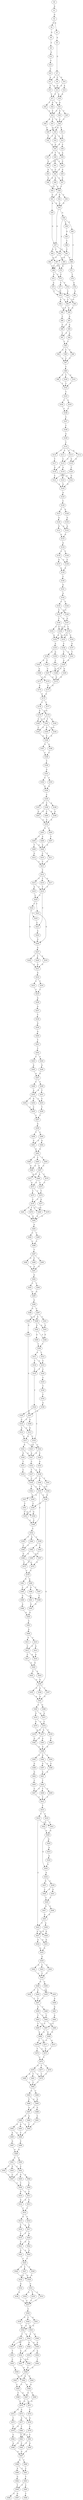 strict digraph  {
	S0 -> S1 [ label = A ];
	S1 -> S2 [ label = G ];
	S2 -> S3 [ label = G ];
	S2 -> S4 [ label = G ];
	S3 -> S5 [ label = A ];
	S4 -> S6 [ label = G ];
	S5 -> S7 [ label = G ];
	S6 -> S8 [ label = T ];
	S7 -> S9 [ label = C ];
	S7 -> S10 [ label = G ];
	S7 -> S11 [ label = A ];
	S8 -> S12 [ label = G ];
	S9 -> S13 [ label = G ];
	S10 -> S14 [ label = A ];
	S10 -> S13 [ label = G ];
	S11 -> S15 [ label = C ];
	S11 -> S13 [ label = G ];
	S12 -> S16 [ label = C ];
	S13 -> S17 [ label = C ];
	S13 -> S18 [ label = A ];
	S14 -> S18 [ label = A ];
	S15 -> S17 [ label = C ];
	S16 -> S19 [ label = C ];
	S17 -> S20 [ label = T ];
	S17 -> S21 [ label = A ];
	S17 -> S22 [ label = G ];
	S18 -> S21 [ label = A ];
	S19 -> S11 [ label = A ];
	S20 -> S23 [ label = C ];
	S21 -> S24 [ label = G ];
	S21 -> S23 [ label = C ];
	S21 -> S25 [ label = T ];
	S22 -> S23 [ label = C ];
	S23 -> S26 [ label = C ];
	S23 -> S27 [ label = T ];
	S23 -> S28 [ label = A ];
	S24 -> S26 [ label = C ];
	S25 -> S26 [ label = C ];
	S26 -> S29 [ label = C ];
	S26 -> S30 [ label = G ];
	S26 -> S31 [ label = A ];
	S27 -> S30 [ label = G ];
	S28 -> S29 [ label = C ];
	S29 -> S32 [ label = T ];
	S30 -> S33 [ label = C ];
	S30 -> S32 [ label = T ];
	S30 -> S34 [ label = A ];
	S31 -> S33 [ label = C ];
	S32 -> S35 [ label = G ];
	S33 -> S36 [ label = C ];
	S33 -> S35 [ label = G ];
	S34 -> S35 [ label = G ];
	S35 -> S37 [ label = G ];
	S35 -> S38 [ label = T ];
	S35 -> S39 [ label = A ];
	S36 -> S39 [ label = A ];
	S37 -> S40 [ label = G ];
	S38 -> S41 [ label = T ];
	S38 -> S42 [ label = C ];
	S39 -> S42 [ label = C ];
	S39 -> S40 [ label = G ];
	S40 -> S43 [ label = G ];
	S40 -> S44 [ label = C ];
	S41 -> S44 [ label = C ];
	S42 -> S44 [ label = C ];
	S42 -> S45 [ label = A ];
	S43 -> S46 [ label = G ];
	S44 -> S46 [ label = G ];
	S44 -> S47 [ label = C ];
	S44 -> S48 [ label = A ];
	S45 -> S47 [ label = C ];
	S46 -> S49 [ label = C ];
	S47 -> S49 [ label = C ];
	S48 -> S50 [ label = G ];
	S48 -> S49 [ label = C ];
	S49 -> S51 [ label = C ];
	S49 -> S52 [ label = G ];
	S49 -> S53 [ label = T ];
	S50 -> S51 [ label = C ];
	S51 -> S54 [ label = G ];
	S51 -> S55 [ label = A ];
	S52 -> S54 [ label = G ];
	S53 -> S54 [ label = G ];
	S54 -> S56 [ label = A ];
	S54 -> S57 [ label = G ];
	S55 -> S57 [ label = G ];
	S56 -> S58 [ label = C ];
	S56 -> S59 [ label = T ];
	S56 -> S60 [ label = G ];
	S57 -> S61 [ label = C ];
	S57 -> S59 [ label = T ];
	S57 -> S62 [ label = A ];
	S58 -> S63 [ label = G ];
	S59 -> S64 [ label = T ];
	S59 -> S65 [ label = A ];
	S60 -> S66 [ label = C ];
	S61 -> S66 [ label = C ];
	S61 -> S67 [ label = G ];
	S62 -> S67 [ label = G ];
	S63 -> S68 [ label = C ];
	S64 -> S69 [ label = C ];
	S65 -> S70 [ label = G ];
	S66 -> S71 [ label = A ];
	S66 -> S69 [ label = C ];
	S67 -> S70 [ label = G ];
	S67 -> S69 [ label = C ];
	S68 -> S61 [ label = C ];
	S69 -> S72 [ label = G ];
	S69 -> S73 [ label = C ];
	S70 -> S73 [ label = C ];
	S71 -> S74 [ label = T ];
	S72 -> S75 [ label = A ];
	S73 -> S76 [ label = T ];
	S73 -> S77 [ label = C ];
	S74 -> S78 [ label = G ];
	S75 -> S79 [ label = T ];
	S75 -> S80 [ label = C ];
	S76 -> S80 [ label = C ];
	S77 -> S79 [ label = T ];
	S78 -> S81 [ label = G ];
	S79 -> S82 [ label = G ];
	S79 -> S83 [ label = C ];
	S80 -> S83 [ label = C ];
	S80 -> S84 [ label = T ];
	S81 -> S83 [ label = C ];
	S82 -> S85 [ label = G ];
	S83 -> S85 [ label = G ];
	S83 -> S86 [ label = T ];
	S84 -> S85 [ label = G ];
	S85 -> S87 [ label = G ];
	S86 -> S88 [ label = C ];
	S87 -> S89 [ label = C ];
	S87 -> S90 [ label = A ];
	S88 -> S89 [ label = C ];
	S89 -> S91 [ label = C ];
	S90 -> S92 [ label = A ];
	S90 -> S91 [ label = C ];
	S91 -> S93 [ label = T ];
	S92 -> S93 [ label = T ];
	S93 -> S94 [ label = G ];
	S93 -> S95 [ label = C ];
	S93 -> S96 [ label = T ];
	S94 -> S97 [ label = C ];
	S95 -> S97 [ label = C ];
	S96 -> S97 [ label = C ];
	S97 -> S98 [ label = C ];
	S98 -> S99 [ label = C ];
	S98 -> S100 [ label = T ];
	S98 -> S101 [ label = G ];
	S99 -> S102 [ label = T ];
	S100 -> S102 [ label = T ];
	S101 -> S102 [ label = T ];
	S102 -> S103 [ label = T ];
	S103 -> S104 [ label = T ];
	S103 -> S105 [ label = C ];
	S104 -> S106 [ label = T ];
	S105 -> S106 [ label = T ];
	S106 -> S107 [ label = C ];
	S107 -> S108 [ label = C ];
	S108 -> S109 [ label = A ];
	S109 -> S110 [ label = C ];
	S110 -> S111 [ label = C ];
	S110 -> S112 [ label = G ];
	S110 -> S113 [ label = A ];
	S110 -> S114 [ label = T ];
	S111 -> S115 [ label = C ];
	S112 -> S116 [ label = G ];
	S113 -> S115 [ label = C ];
	S113 -> S116 [ label = G ];
	S114 -> S117 [ label = T ];
	S115 -> S118 [ label = G ];
	S115 -> S119 [ label = A ];
	S116 -> S120 [ label = C ];
	S117 -> S118 [ label = G ];
	S118 -> S121 [ label = C ];
	S118 -> S122 [ label = G ];
	S119 -> S123 [ label = A ];
	S120 -> S122 [ label = G ];
	S120 -> S121 [ label = C ];
	S121 -> S124 [ label = G ];
	S122 -> S124 [ label = G ];
	S123 -> S124 [ label = G ];
	S124 -> S125 [ label = A ];
	S125 -> S126 [ label = C ];
	S126 -> S127 [ label = C ];
	S126 -> S128 [ label = A ];
	S127 -> S129 [ label = A ];
	S128 -> S130 [ label = G ];
	S129 -> S131 [ label = G ];
	S129 -> S132 [ label = A ];
	S130 -> S132 [ label = A ];
	S131 -> S133 [ label = G ];
	S132 -> S133 [ label = G ];
	S133 -> S134 [ label = A ];
	S134 -> S135 [ label = C ];
	S134 -> S136 [ label = T ];
	S135 -> S137 [ label = A ];
	S135 -> S138 [ label = C ];
	S136 -> S138 [ label = C ];
	S137 -> S139 [ label = A ];
	S138 -> S139 [ label = A ];
	S139 -> S140 [ label = C ];
	S140 -> S141 [ label = G ];
	S141 -> S142 [ label = A ];
	S142 -> S143 [ label = C ];
	S142 -> S144 [ label = T ];
	S143 -> S145 [ label = C ];
	S143 -> S146 [ label = A ];
	S144 -> S145 [ label = C ];
	S145 -> S147 [ label = G ];
	S145 -> S148 [ label = T ];
	S146 -> S147 [ label = G ];
	S147 -> S149 [ label = G ];
	S147 -> S150 [ label = C ];
	S148 -> S149 [ label = G ];
	S148 -> S151 [ label = T ];
	S148 -> S150 [ label = C ];
	S149 -> S152 [ label = A ];
	S149 -> S153 [ label = G ];
	S150 -> S154 [ label = C ];
	S150 -> S152 [ label = A ];
	S150 -> S153 [ label = G ];
	S151 -> S152 [ label = A ];
	S152 -> S155 [ label = A ];
	S153 -> S156 [ label = C ];
	S154 -> S157 [ label = G ];
	S155 -> S158 [ label = A ];
	S155 -> S159 [ label = G ];
	S156 -> S160 [ label = C ];
	S156 -> S161 [ label = T ];
	S157 -> S161 [ label = T ];
	S158 -> S162 [ label = A ];
	S158 -> S163 [ label = T ];
	S159 -> S164 [ label = C ];
	S160 -> S165 [ label = G ];
	S161 -> S165 [ label = G ];
	S162 -> S166 [ label = A ];
	S163 -> S167 [ label = C ];
	S164 -> S168 [ label = T ];
	S165 -> S168 [ label = T ];
	S165 -> S169 [ label = G ];
	S165 -> S167 [ label = C ];
	S166 -> S170 [ label = C ];
	S167 -> S171 [ label = A ];
	S167 -> S172 [ label = G ];
	S168 -> S172 [ label = G ];
	S169 -> S172 [ label = G ];
	S170 -> S173 [ label = G ];
	S171 -> S174 [ label = A ];
	S172 -> S173 [ label = G ];
	S173 -> S175 [ label = A ];
	S174 -> S175 [ label = A ];
	S175 -> S176 [ label = C ];
	S175 -> S177 [ label = T ];
	S176 -> S178 [ label = A ];
	S176 -> S179 [ label = G ];
	S177 -> S179 [ label = G ];
	S178 -> S180 [ label = C ];
	S178 -> S181 [ label = T ];
	S178 -> S182 [ label = A ];
	S179 -> S181 [ label = T ];
	S179 -> S180 [ label = C ];
	S180 -> S183 [ label = C ];
	S181 -> S183 [ label = C ];
	S181 -> S184 [ label = A ];
	S181 -> S185 [ label = G ];
	S182 -> S185 [ label = G ];
	S183 -> S186 [ label = A ];
	S184 -> S186 [ label = A ];
	S185 -> S186 [ label = A ];
	S186 -> S187 [ label = G ];
	S186 -> S188 [ label = A ];
	S187 -> S189 [ label = C ];
	S188 -> S189 [ label = C ];
	S189 -> S190 [ label = T ];
	S190 -> S191 [ label = G ];
	S191 -> S192 [ label = C ];
	S191 -> S193 [ label = T ];
	S192 -> S194 [ label = G ];
	S193 -> S194 [ label = G ];
	S194 -> S195 [ label = C ];
	S195 -> S196 [ label = C ];
	S195 -> S197 [ label = G ];
	S195 -> S198 [ label = A ];
	S196 -> S199 [ label = A ];
	S196 -> S200 [ label = C ];
	S196 -> S201 [ label = G ];
	S197 -> S201 [ label = G ];
	S198 -> S199 [ label = A ];
	S199 -> S202 [ label = A ];
	S200 -> S202 [ label = A ];
	S201 -> S202 [ label = A ];
	S202 -> S203 [ label = G ];
	S202 -> S204 [ label = C ];
	S203 -> S205 [ label = C ];
	S203 -> S206 [ label = A ];
	S204 -> S207 [ label = T ];
	S205 -> S208 [ label = A ];
	S205 -> S209 [ label = T ];
	S206 -> S208 [ label = A ];
	S207 -> S208 [ label = A ];
	S208 -> S210 [ label = C ];
	S208 -> S211 [ label = T ];
	S209 -> S212 [ label = G ];
	S210 -> S213 [ label = C ];
	S211 -> S213 [ label = C ];
	S212 -> S213 [ label = C ];
	S213 -> S214 [ label = T ];
	S214 -> S215 [ label = C ];
	S214 -> S216 [ label = T ];
	S214 -> S217 [ label = G ];
	S215 -> S218 [ label = T ];
	S215 -> S219 [ label = A ];
	S216 -> S218 [ label = T ];
	S217 -> S218 [ label = T ];
	S218 -> S220 [ label = C ];
	S218 -> S221 [ label = C ];
	S219 -> S220 [ label = C ];
	S220 -> S222 [ label = C ];
	S220 -> S223 [ label = T ];
	S221 -> S224 [ label = A ];
	S222 -> S225 [ label = G ];
	S222 -> S226 [ label = G ];
	S223 -> S226 [ label = G ];
	S224 -> S226 [ label = G ];
	S225 -> S221 [ label = C ];
	S226 -> S227 [ label = G ];
	S227 -> S228 [ label = T ];
	S227 -> S229 [ label = C ];
	S227 -> S230 [ label = A ];
	S228 -> S231 [ label = G ];
	S229 -> S231 [ label = G ];
	S230 -> S231 [ label = G ];
	S231 -> S232 [ label = G ];
	S232 -> S233 [ label = C ];
	S232 -> S234 [ label = T ];
	S233 -> S235 [ label = T ];
	S234 -> S235 [ label = T ];
	S235 -> S236 [ label = G ];
	S236 -> S237 [ label = G ];
	S237 -> S238 [ label = T ];
	S238 -> S239 [ label = G ];
	S239 -> S240 [ label = G ];
	S240 -> S241 [ label = T ];
	S241 -> S242 [ label = T ];
	S242 -> S243 [ label = C ];
	S242 -> S244 [ label = T ];
	S243 -> S245 [ label = A ];
	S244 -> S246 [ label = G ];
	S245 -> S247 [ label = G ];
	S246 -> S247 [ label = G ];
	S247 -> S248 [ label = C ];
	S247 -> S249 [ label = T ];
	S248 -> S250 [ label = A ];
	S249 -> S251 [ label = T ];
	S249 -> S250 [ label = A ];
	S250 -> S252 [ label = G ];
	S250 -> S253 [ label = C ];
	S250 -> S254 [ label = A ];
	S251 -> S253 [ label = C ];
	S252 -> S255 [ label = C ];
	S253 -> S256 [ label = T ];
	S254 -> S255 [ label = C ];
	S255 -> S257 [ label = T ];
	S256 -> S257 [ label = T ];
	S257 -> S258 [ label = G ];
	S258 -> S259 [ label = T ];
	S258 -> S260 [ label = C ];
	S259 -> S261 [ label = G ];
	S260 -> S261 [ label = G ];
	S260 -> S262 [ label = A ];
	S261 -> S263 [ label = G ];
	S262 -> S263 [ label = G ];
	S263 -> S264 [ label = T ];
	S263 -> S265 [ label = C ];
	S263 -> S266 [ label = A ];
	S264 -> S267 [ label = C ];
	S265 -> S268 [ label = G ];
	S265 -> S267 [ label = C ];
	S266 -> S268 [ label = G ];
	S267 -> S269 [ label = A ];
	S267 -> S270 [ label = C ];
	S267 -> S271 [ label = G ];
	S268 -> S269 [ label = A ];
	S269 -> S272 [ label = C ];
	S269 -> S273 [ label = G ];
	S270 -> S272 [ label = C ];
	S271 -> S273 [ label = G ];
	S272 -> S274 [ label = T ];
	S273 -> S274 [ label = T ];
	S273 -> S275 [ label = C ];
	S274 -> S276 [ label = C ];
	S274 -> S277 [ label = G ];
	S275 -> S276 [ label = C ];
	S276 -> S278 [ label = C ];
	S276 -> S279 [ label = T ];
	S276 -> S280 [ label = G ];
	S276 -> S281 [ label = A ];
	S277 -> S280 [ label = G ];
	S278 -> S282 [ label = A ];
	S279 -> S282 [ label = A ];
	S280 -> S282 [ label = A ];
	S281 -> S282 [ label = A ];
	S282 -> S283 [ label = A ];
	S283 -> S284 [ label = C ];
	S283 -> S285 [ label = T ];
	S284 -> S286 [ label = C ];
	S285 -> S286 [ label = C ];
	S286 -> S287 [ label = T ];
	S287 -> S288 [ label = G ];
	S287 -> S289 [ label = C ];
	S287 -> S290 [ label = T ];
	S288 -> S291 [ label = A ];
	S289 -> S291 [ label = A ];
	S290 -> S291 [ label = A ];
	S291 -> S292 [ label = A ];
	S292 -> S293 [ label = C ];
	S292 -> S294 [ label = T ];
	S293 -> S295 [ label = G ];
	S294 -> S295 [ label = G ];
	S295 -> S296 [ label = G ];
	S296 -> S297 [ label = C ];
	S296 -> S298 [ label = G ];
	S297 -> S299 [ label = A ];
	S297 -> S300 [ label = A ];
	S297 -> S301 [ label = C ];
	S298 -> S299 [ label = A ];
	S299 -> S302 [ label = G ];
	S299 -> S303 [ label = A ];
	S300 -> S304 [ label = G ];
	S301 -> S303 [ label = A ];
	S302 -> S305 [ label = A ];
	S302 -> S306 [ label = G ];
	S303 -> S306 [ label = G ];
	S304 -> S307 [ label = G ];
	S305 -> S308 [ label = T ];
	S306 -> S308 [ label = T ];
	S307 -> S309 [ label = A ];
	S307 -> S310 [ label = C ];
	S308 -> S311 [ label = A ];
	S308 -> S312 [ label = T ];
	S309 -> S313 [ label = G ];
	S310 -> S314 [ label = A ];
	S310 -> S313 [ label = G ];
	S311 -> S315 [ label = C ];
	S311 -> S316 [ label = T ];
	S312 -> S315 [ label = C ];
	S313 -> S317 [ label = G ];
	S313 -> S318 [ label = C ];
	S314 -> S317 [ label = G ];
	S315 -> S319 [ label = T ];
	S315 -> S320 [ label = C ];
	S316 -> S319 [ label = T ];
	S317 -> S321 [ label = A ];
	S317 -> S322 [ label = C ];
	S318 -> S323 [ label = G ];
	S318 -> S322 [ label = C ];
	S319 -> S324 [ label = T ];
	S320 -> S325 [ label = C ];
	S321 -> S326 [ label = G ];
	S321 -> S327 [ label = A ];
	S322 -> S328 [ label = C ];
	S322 -> S327 [ label = A ];
	S323 -> S327 [ label = A ];
	S324 -> S329 [ label = C ];
	S324 -> S318 [ label = C ];
	S325 -> S330 [ label = T ];
	S326 -> S331 [ label = T ];
	S327 -> S332 [ label = C ];
	S328 -> S333 [ label = G ];
	S329 -> S310 [ label = C ];
	S330 -> S334 [ label = C ];
	S331 -> S335 [ label = C ];
	S332 -> S336 [ label = A ];
	S332 -> S337 [ label = T ];
	S333 -> S336 [ label = A ];
	S334 -> S338 [ label = A ];
	S335 -> S339 [ label = C ];
	S336 -> S340 [ label = G ];
	S336 -> S339 [ label = C ];
	S336 -> S341 [ label = T ];
	S337 -> S339 [ label = C ];
	S338 -> S307 [ label = G ];
	S339 -> S342 [ label = T ];
	S339 -> S343 [ label = C ];
	S340 -> S343 [ label = C ];
	S340 -> S344 [ label = G ];
	S341 -> S343 [ label = C ];
	S342 -> S345 [ label = C ];
	S343 -> S346 [ label = G ];
	S343 -> S347 [ label = A ];
	S343 -> S348 [ label = C ];
	S344 -> S346 [ label = G ];
	S345 -> S349 [ label = C ];
	S346 -> S349 [ label = C ];
	S346 -> S350 [ label = G ];
	S347 -> S351 [ label = T ];
	S348 -> S352 [ label = C ];
	S349 -> S353 [ label = T ];
	S349 -> S354 [ label = G ];
	S350 -> S355 [ label = G ];
	S350 -> S356 [ label = A ];
	S350 -> S357 [ label = T ];
	S351 -> S354 [ label = G ];
	S351 -> S353 [ label = T ];
	S352 -> S358 [ label = C ];
	S352 -> S359 [ label = T ];
	S352 -> S360 [ label = A ];
	S353 -> S348 [ label = C ];
	S354 -> S348 [ label = C ];
	S355 -> S361 [ label = A ];
	S356 -> S361 [ label = A ];
	S357 -> S361 [ label = A ];
	S358 -> S362 [ label = A ];
	S358 -> S363 [ label = T ];
	S359 -> S364 [ label = C ];
	S360 -> S364 [ label = C ];
	S361 -> S365 [ label = A ];
	S361 -> S366 [ label = G ];
	S362 -> S367 [ label = A ];
	S362 -> S368 [ label = G ];
	S363 -> S369 [ label = C ];
	S364 -> S368 [ label = G ];
	S365 -> S370 [ label = G ];
	S365 -> S371 [ label = A ];
	S366 -> S371 [ label = A ];
	S367 -> S372 [ label = G ];
	S368 -> S373 [ label = C ];
	S368 -> S372 [ label = G ];
	S369 -> S373 [ label = C ];
	S370 -> S374 [ label = C ];
	S370 -> S375 [ label = A ];
	S371 -> S374 [ label = C ];
	S372 -> S376 [ label = C ];
	S373 -> S376 [ label = C ];
	S374 -> S377 [ label = A ];
	S374 -> S378 [ label = C ];
	S374 -> S379 [ label = G ];
	S375 -> S377 [ label = A ];
	S376 -> S380 [ label = A ];
	S376 -> S381 [ label = G ];
	S377 -> S382 [ label = G ];
	S377 -> S383 [ label = A ];
	S378 -> S384 [ label = C ];
	S379 -> S382 [ label = G ];
	S380 -> S385 [ label = C ];
	S380 -> S386 [ label = G ];
	S380 -> S387 [ label = T ];
	S381 -> S385 [ label = C ];
	S382 -> S388 [ label = G ];
	S383 -> S388 [ label = G ];
	S384 -> S388 [ label = G ];
	S385 -> S389 [ label = C ];
	S385 -> S390 [ label = G ];
	S386 -> S391 [ label = A ];
	S387 -> S389 [ label = C ];
	S388 -> S392 [ label = G ];
	S388 -> S393 [ label = A ];
	S388 -> S394 [ label = C ];
	S389 -> S395 [ label = G ];
	S390 -> S396 [ label = A ];
	S391 -> S395 [ label = G ];
	S392 -> S397 [ label = A ];
	S392 -> S398 [ label = C ];
	S393 -> S399 [ label = G ];
	S394 -> S398 [ label = C ];
	S395 -> S400 [ label = G ];
	S396 -> S400 [ label = G ];
	S397 -> S401 [ label = A ];
	S398 -> S401 [ label = A ];
	S399 -> S402 [ label = G ];
	S400 -> S403 [ label = C ];
	S401 -> S404 [ label = T ];
	S402 -> S405 [ label = C ];
	S403 -> S406 [ label = A ];
	S404 -> S407 [ label = C ];
	S404 -> S408 [ label = T ];
	S404 -> S409 [ label = G ];
	S405 -> S407 [ label = C ];
	S406 -> S410 [ label = C ];
	S406 -> S411 [ label = G ];
	S407 -> S412 [ label = T ];
	S408 -> S412 [ label = T ];
	S409 -> S412 [ label = T ];
	S410 -> S413 [ label = C ];
	S410 -> S414 [ label = G ];
	S411 -> S413 [ label = C ];
	S412 -> S415 [ label = T ];
	S413 -> S416 [ label = A ];
	S413 -> S417 [ label = C ];
	S414 -> S416 [ label = A ];
	S415 -> S418 [ label = C ];
	S415 -> S419 [ label = T ];
	S416 -> S420 [ label = G ];
	S417 -> S420 [ label = G ];
	S418 -> S421 [ label = T ];
	S418 -> S422 [ label = C ];
	S419 -> S421 [ label = T ];
	S419 -> S423 [ label = C ];
	S420 -> S424 [ label = A ];
	S420 -> S425 [ label = C ];
	S421 -> S426 [ label = G ];
	S422 -> S426 [ label = G ];
	S423 -> S427 [ label = A ];
	S423 -> S428 [ label = G ];
	S424 -> S350 [ label = G ];
	S425 -> S350 [ label = G ];
	S426 -> S429 [ label = G ];
	S426 -> S430 [ label = G ];
	S427 -> S431 [ label = G ];
	S427 -> S432 [ label = A ];
	S428 -> S431 [ label = G ];
	S429 -> S433 [ label = A ];
	S430 -> S434 [ label = A ];
	S431 -> S435 [ label = G ];
	S432 -> S435 [ label = G ];
	S433 -> S436 [ label = A ];
	S434 -> S437 [ label = G ];
	S434 -> S438 [ label = C ];
	S435 -> S439 [ label = G ];
	S436 -> S430 [ label = G ];
	S437 -> S440 [ label = C ];
	S438 -> S441 [ label = G ];
	S438 -> S440 [ label = C ];
	S439 -> S442 [ label = A ];
	S439 -> S443 [ label = C ];
	S439 -> S444 [ label = G ];
	S440 -> S445 [ label = T ];
	S441 -> S445 [ label = T ];
	S442 -> S446 [ label = C ];
	S443 -> S446 [ label = C ];
	S444 -> S446 [ label = C ];
	S445 -> S447 [ label = G ];
	S445 -> S448 [ label = C ];
	S446 -> S449 [ label = G ];
	S446 -> S450 [ label = A ];
	S447 -> S451 [ label = G ];
	S448 -> S451 [ label = G ];
	S449 -> S452 [ label = T ];
	S449 -> S453 [ label = G ];
	S449 -> S454 [ label = C ];
	S450 -> S455 [ label = A ];
	S451 -> S456 [ label = A ];
	S451 -> S423 [ label = C ];
	S452 -> S457 [ label = T ];
	S453 -> S458 [ label = A ];
	S454 -> S457 [ label = T ];
	S455 -> S457 [ label = T ];
	S456 -> S428 [ label = G ];
	S456 -> S427 [ label = A ];
	S457 -> S459 [ label = A ];
	S457 -> S460 [ label = T ];
	S458 -> S461 [ label = G ];
	S459 -> S462 [ label = C ];
	S459 -> S463 [ label = T ];
	S460 -> S462 [ label = C ];
	S461 -> S464 [ label = A ];
	S462 -> S465 [ label = T ];
	S462 -> S466 [ label = G ];
	S463 -> S467 [ label = C ];
	S463 -> S465 [ label = T ];
	S464 -> S467 [ label = C ];
	S465 -> S468 [ label = A ];
	S466 -> S469 [ label = G ];
	S467 -> S469 [ label = G ];
	S467 -> S468 [ label = A ];
	S468 -> S470 [ label = C ];
	S468 -> S471 [ label = T ];
	S469 -> S470 [ label = C ];
	S469 -> S472 [ label = G ];
	S470 -> S473 [ label = C ];
	S470 -> S474 [ label = T ];
	S471 -> S473 [ label = C ];
	S472 -> S473 [ label = C ];
	S473 -> S475 [ label = C ];
	S474 -> S475 [ label = C ];
	S475 -> S476 [ label = G ];
	S475 -> S477 [ label = T ];
	S475 -> S478 [ label = C ];
	S476 -> S479 [ label = C ];
	S476 -> S480 [ label = G ];
	S476 -> S481 [ label = T ];
	S477 -> S479 [ label = C ];
	S478 -> S479 [ label = C ];
	S479 -> S482 [ label = T ];
	S480 -> S482 [ label = T ];
	S481 -> S482 [ label = T ];
	S482 -> S483 [ label = G ];
	S482 -> S484 [ label = C ];
	S483 -> S485 [ label = A ];
	S483 -> S486 [ label = C ];
	S484 -> S485 [ label = A ];
	S485 -> S487 [ label = A ];
	S485 -> S488 [ label = G ];
	S486 -> S487 [ label = A ];
	S487 -> S489 [ label = G ];
	S487 -> S490 [ label = A ];
	S488 -> S491 [ label = C ];
	S489 -> S492 [ label = A ];
	S489 -> S493 [ label = G ];
	S489 -> S494 [ label = T ];
	S490 -> S494 [ label = T ];
	S491 -> S494 [ label = T ];
	S492 -> S495 [ label = A ];
	S492 -> S496 [ label = C ];
	S493 -> S496 [ label = C ];
	S494 -> S496 [ label = C ];
	S495 -> S497 [ label = G ];
	S496 -> S498 [ label = C ];
	S497 -> S499 [ label = A ];
	S498 -> S499 [ label = A ];
	S499 -> S500 [ label = G ];
	S499 -> S501 [ label = C ];
	S500 -> S502 [ label = C ];
	S501 -> S503 [ label = G ];
	S501 -> S502 [ label = C ];
	S501 -> S504 [ label = T ];
	S502 -> S505 [ label = G ];
	S502 -> S506 [ label = A ];
	S502 -> S507 [ label = C ];
	S503 -> S507 [ label = C ];
	S504 -> S507 [ label = C ];
	S505 -> S508 [ label = T ];
	S506 -> S509 [ label = C ];
	S507 -> S508 [ label = T ];
	S508 -> S510 [ label = G ];
	S508 -> S511 [ label = C ];
	S509 -> S511 [ label = C ];
	S510 -> S512 [ label = A ];
	S511 -> S513 [ label = C ];
	S511 -> S512 [ label = A ];
	S512 -> S514 [ label = T ];
	S513 -> S514 [ label = T ];
	S514 -> S515 [ label = G ];
	S514 -> S516 [ label = C ];
	S515 -> S517 [ label = A ];
	S515 -> S518 [ label = C ];
	S516 -> S517 [ label = A ];
	S517 -> S519 [ label = T ];
	S517 -> S520 [ label = A ];
	S518 -> S519 [ label = T ];
	S519 -> S521 [ label = G ];
	S520 -> S521 [ label = G ];
	S520 -> S522 [ label = A ];
	S521 -> S523 [ label = G ];
	S521 -> S524 [ label = A ];
	S522 -> S524 [ label = A ];
	S523 -> S525 [ label = T ];
	S524 -> S525 [ label = T ];
	S525 -> S526 [ label = G ];
	S525 -> S527 [ label = C ];
	S525 -> S528 [ label = T ];
	S526 -> S529 [ label = G ];
	S527 -> S529 [ label = G ];
	S527 -> S530 [ label = C ];
	S528 -> S529 [ label = G ];
	S529 -> S531 [ label = C ];
	S530 -> S532 [ label = A ];
	S531 -> S533 [ label = C ];
	S531 -> S534 [ label = A ];
	S531 -> S535 [ label = T ];
	S532 -> S536 [ label = G ];
	S533 -> S537 [ label = C ];
	S534 -> S537 [ label = C ];
	S535 -> S537 [ label = C ];
	S536 -> S537 [ label = C ];
	S537 -> S538 [ label = C ];
	S538 -> S539 [ label = G ];
	S538 -> S540 [ label = C ];
	S538 -> S541 [ label = A ];
	S539 -> S542 [ label = G ];
	S540 -> S543 [ label = A ];
	S540 -> S542 [ label = G ];
	S541 -> S542 [ label = G ];
	S542 -> S544 [ label = C ];
	S542 -> S545 [ label = T ];
	S543 -> S544 [ label = C ];
	S543 -> S546 [ label = G ];
	S544 -> S547 [ label = T ];
	S544 -> S548 [ label = G ];
	S544 -> S549 [ label = A ];
	S545 -> S550 [ label = C ];
	S545 -> S547 [ label = T ];
	S546 -> S549 [ label = A ];
	S547 -> S551 [ label = T ];
	S548 -> S552 [ label = G ];
	S549 -> S553 [ label = C ];
	S549 -> S554 [ label = A ];
	S550 -> S552 [ label = G ];
	S551 -> S555 [ label = C ];
	S552 -> S556 [ label = G ];
	S552 -> S557 [ label = A ];
	S553 -> S557 [ label = A ];
	S554 -> S558 [ label = T ];
	S555 -> S559 [ label = A ];
	S556 -> S560 [ label = G ];
	S557 -> S560 [ label = G ];
	S558 -> S560 [ label = G ];
	S559 -> S562 [ label = A ];
	S560 -> S562 [ label = A ];
	S560 -> S563 [ label = C ];
	S560 -> S564 [ label = G ];
	S562 -> S565 [ label = C ];
	S562 -> S566 [ label = A ];
	S563 -> S565 [ label = C ];
	S564 -> S566 [ label = A ];
	S565 -> S567 [ label = G ];
	S565 -> S568 [ label = C ];
	S566 -> S569 [ label = T ];
	S566 -> S567 [ label = G ];
	S567 -> S570 [ label = G ];
	S567 -> S571 [ label = A ];
	S568 -> S570 [ label = G ];
	S569 -> S570 [ label = G ];
	S570 -> S572 [ label = G ];
	S570 -> S573 [ label = A ];
	S571 -> S574 [ label = C ];
	S572 -> S575 [ label = C ];
	S573 -> S576 [ label = G ];
	S573 -> S577 [ label = A ];
	S574 -> S576 [ label = G ];
	S575 -> S578 [ label = G ];
	S576 -> S579 [ label = C ];
	S577 -> S578 [ label = G ];
	S577 -> S580 [ label = T ];
	S578 -> S581 [ label = T ];
	S578 -> S582 [ label = C ];
	S579 -> S581 [ label = T ];
	S579 -> S583 [ label = A ];
	S580 -> S583 [ label = A ];
	S581 -> S584 [ label = C ];
	S581 -> S585 [ label = G ];
	S582 -> S586 [ label = A ];
	S583 -> S584 [ label = C ];
	S583 -> S586 [ label = A ];
	S584 -> S587 [ label = G ];
	S585 -> S587 [ label = G ];
	S586 -> S587 [ label = G ];
	S587 -> S588 [ label = A ];
	S587 -> S589 [ label = C ];
	S588 -> S590 [ label = A ];
	S588 -> S591 [ label = C ];
	S589 -> S591 [ label = C ];
	S590 -> S592 [ label = G ];
	S591 -> S593 [ label = T ];
	S592 -> S594 [ label = T ];
	S593 -> S595 [ label = C ];
	S593 -> S594 [ label = T ];
	S594 -> S596 [ label = A ];
	S594 -> S597 [ label = G ];
	S595 -> S598 [ label = T ];
}
